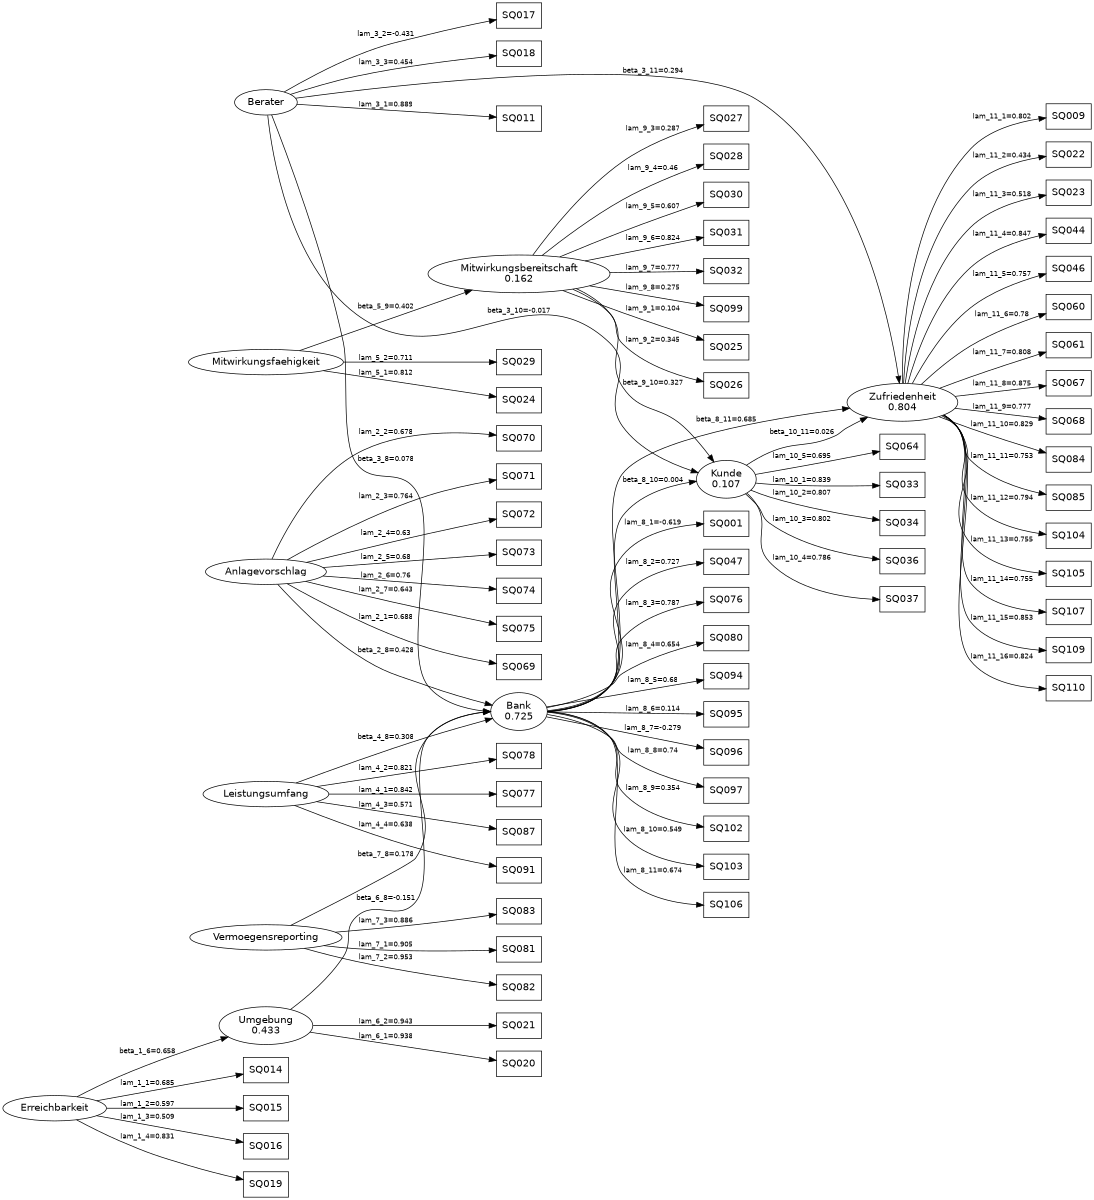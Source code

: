 digraph "final_model" {
  rankdir=LR;
  size="8,8";
  node [fontname="Helvetica" fontsize=14 shape=box];
  edge [fontname="Helvetica" fontsize=10];
  center=1;
  "Erreichbarkeit" [shape=ellipse]
  "Anlagevorschlag" [shape=ellipse]
  "Berater" [shape=ellipse]
  "Leistungsumfang" [shape=ellipse]
  "Mitwirkungsfaehigkeit" [shape=ellipse]
  "Umgebung" [shape=ellipse, label="Umgebung\n0.433"]
  "Vermoegensreporting" [shape=ellipse]
  "Bank" [shape=ellipse, label="Bank\n0.725"]
  "Mitwirkungsbereitschaft" [shape=ellipse, label="Mitwirkungsbereitschaft\n0.162"]
  "Kunde" [shape=ellipse, label="Kunde\n0.107"]
  "Zufriedenheit" [shape=ellipse, label="Zufriedenheit\n0.804"]
 "Erreichbarkeit" -> "SQ014" [label="lam_1_1=0.685"];
  "Erreichbarkeit" -> "SQ015" [label="lam_1_2=0.597"];
  "Erreichbarkeit" -> "SQ016" [label="lam_1_3=0.509"];
  "Erreichbarkeit" -> "SQ019" [label="lam_1_4=0.831"];
  "Anlagevorschlag" -> "SQ069" [label="lam_2_1=0.688"];
  "Anlagevorschlag" -> "SQ070" [label="lam_2_2=0.678"];
  "Anlagevorschlag" -> "SQ071" [label="lam_2_3=0.764"];
  "Anlagevorschlag" -> "SQ072" [label="lam_2_4=0.63"];
  "Anlagevorschlag" -> "SQ073" [label="lam_2_5=0.68"];
  "Anlagevorschlag" -> "SQ074" [label="lam_2_6=0.76"];
  "Anlagevorschlag" -> "SQ075" [label="lam_2_7=0.643"];
  "Berater" -> "SQ011" [label="lam_3_1=0.889"];
  "Berater" -> "SQ017" [label="lam_3_2=-0.431"];
  "Berater" -> "SQ018" [label="lam_3_3=0.454"];
  "Leistungsumfang" -> "SQ077" [label="lam_4_1=0.842"];
  "Leistungsumfang" -> "SQ078" [label="lam_4_2=0.821"];
  "Leistungsumfang" -> "SQ087" [label="lam_4_3=0.571"];
  "Leistungsumfang" -> "SQ091" [label="lam_4_4=0.638"];
  "Mitwirkungsfaehigkeit" -> "SQ024" [label="lam_5_1=0.812"];
  "Mitwirkungsfaehigkeit" -> "SQ029" [label="lam_5_2=0.711"];
  "Umgebung" -> "SQ020" [label="lam_6_1=0.938"];
  "Umgebung" -> "SQ021" [label="lam_6_2=0.943"];
  "Vermoegensreporting" -> "SQ081" [label="lam_7_1=0.905"];
  "Vermoegensreporting" -> "SQ082" [label="lam_7_2=0.953"];
  "Vermoegensreporting" -> "SQ083" [label="lam_7_3=0.886"];
  "Bank" -> "SQ001" [label="lam_8_1=-0.619"];
  "Bank" -> "SQ047" [label="lam_8_2=0.727"];
  "Bank" -> "SQ076" [label="lam_8_3=0.787"];
  "Bank" -> "SQ080" [label="lam_8_4=0.654"];
  "Bank" -> "SQ094" [label="lam_8_5=0.68"];
  "Bank" -> "SQ095" [label="lam_8_6=0.114"];
  "Bank" -> "SQ096" [label="lam_8_7=-0.279"];
  "Bank" -> "SQ097" [label="lam_8_8=0.74"];
  "Bank" -> "SQ102" [label="lam_8_9=0.354"];
  "Bank" -> "SQ103" [label="lam_8_10=0.549"];
  "Bank" -> "SQ106" [label="lam_8_11=0.674"];
  "Mitwirkungsbereitschaft" -> "SQ025" [label="lam_9_1=0.104"];
  "Mitwirkungsbereitschaft" -> "SQ026" [label="lam_9_2=0.345"];
  "Mitwirkungsbereitschaft" -> "SQ027" [label="lam_9_3=0.287"];
  "Mitwirkungsbereitschaft" -> "SQ028" [label="lam_9_4=0.46"];
  "Mitwirkungsbereitschaft" -> "SQ030" [label="lam_9_5=0.607"];
  "Mitwirkungsbereitschaft" -> "SQ031" [label="lam_9_6=0.824"];
  "Mitwirkungsbereitschaft" -> "SQ032" [label="lam_9_7=0.777"];
  "Mitwirkungsbereitschaft" -> "SQ099" [label="lam_9_8=0.275"];
  "Kunde" -> "SQ033" [label="lam_10_1=0.839"];
  "Kunde" -> "SQ034" [label="lam_10_2=0.807"];
  "Kunde" -> "SQ036" [label="lam_10_3=0.802"];
  "Kunde" -> "SQ037" [label="lam_10_4=0.786"];
  "Kunde" -> "SQ064" [label="lam_10_5=0.695"];
  "Zufriedenheit" -> "SQ009" [label="lam_11_1=0.802"];
  "Zufriedenheit" -> "SQ022" [label="lam_11_2=0.434"];
  "Zufriedenheit" -> "SQ023" [label="lam_11_3=0.518"];
  "Zufriedenheit" -> "SQ044" [label="lam_11_4=0.847"];
  "Zufriedenheit" -> "SQ046" [label="lam_11_5=0.757"];
  "Zufriedenheit" -> "SQ060" [label="lam_11_6=0.78"];
  "Zufriedenheit" -> "SQ061" [label="lam_11_7=0.808"];
  "Zufriedenheit" -> "SQ067" [label="lam_11_8=0.875"];
  "Zufriedenheit" -> "SQ068" [label="lam_11_9=0.777"];
  "Zufriedenheit" -> "SQ084" [label="lam_11_10=0.829"];
  "Zufriedenheit" -> "SQ085" [label="lam_11_11=0.753"];
  "Zufriedenheit" -> "SQ104" [label="lam_11_12=0.794"];
  "Zufriedenheit" -> "SQ105" [label="lam_11_13=0.755"];
  "Zufriedenheit" -> "SQ107" [label="lam_11_14=0.755"];
  "Zufriedenheit" -> "SQ109" [label="lam_11_15=0.853"];
  "Zufriedenheit" -> "SQ110" [label="lam_11_16=0.824"];
  "Erreichbarkeit" -> "Umgebung" [label="beta_1_6=0.658"];
  "Anlagevorschlag" -> "Bank" [label="beta_2_8=0.428"];
  "Berater" -> "Bank" [label="beta_3_8=0.078"];
  "Leistungsumfang" -> "Bank" [label="beta_4_8=0.308"];
  "Umgebung" -> "Bank" [label="beta_6_8=-0.151"];
  "Vermoegensreporting" -> "Bank" [label="beta_7_8=0.178"];
  "Mitwirkungsfaehigkeit" -> "Mitwirkungsbereitschaft" [label="beta_5_9=0.402"];
  "Berater" -> "Kunde" [label="beta_3_10=-0.017"];
  "Bank" -> "Kunde" [label="beta_8_10=0.004"];
  "Mitwirkungsbereitschaft" -> "Kunde" [label="beta_9_10=0.327"];
  "Berater" -> "Zufriedenheit" [label="beta_3_11=0.294"];
  "Bank" -> "Zufriedenheit" [label="beta_8_11=0.685"];
  "Kunde" -> "Zufriedenheit" [label="beta_10_11=0.026"];
}
